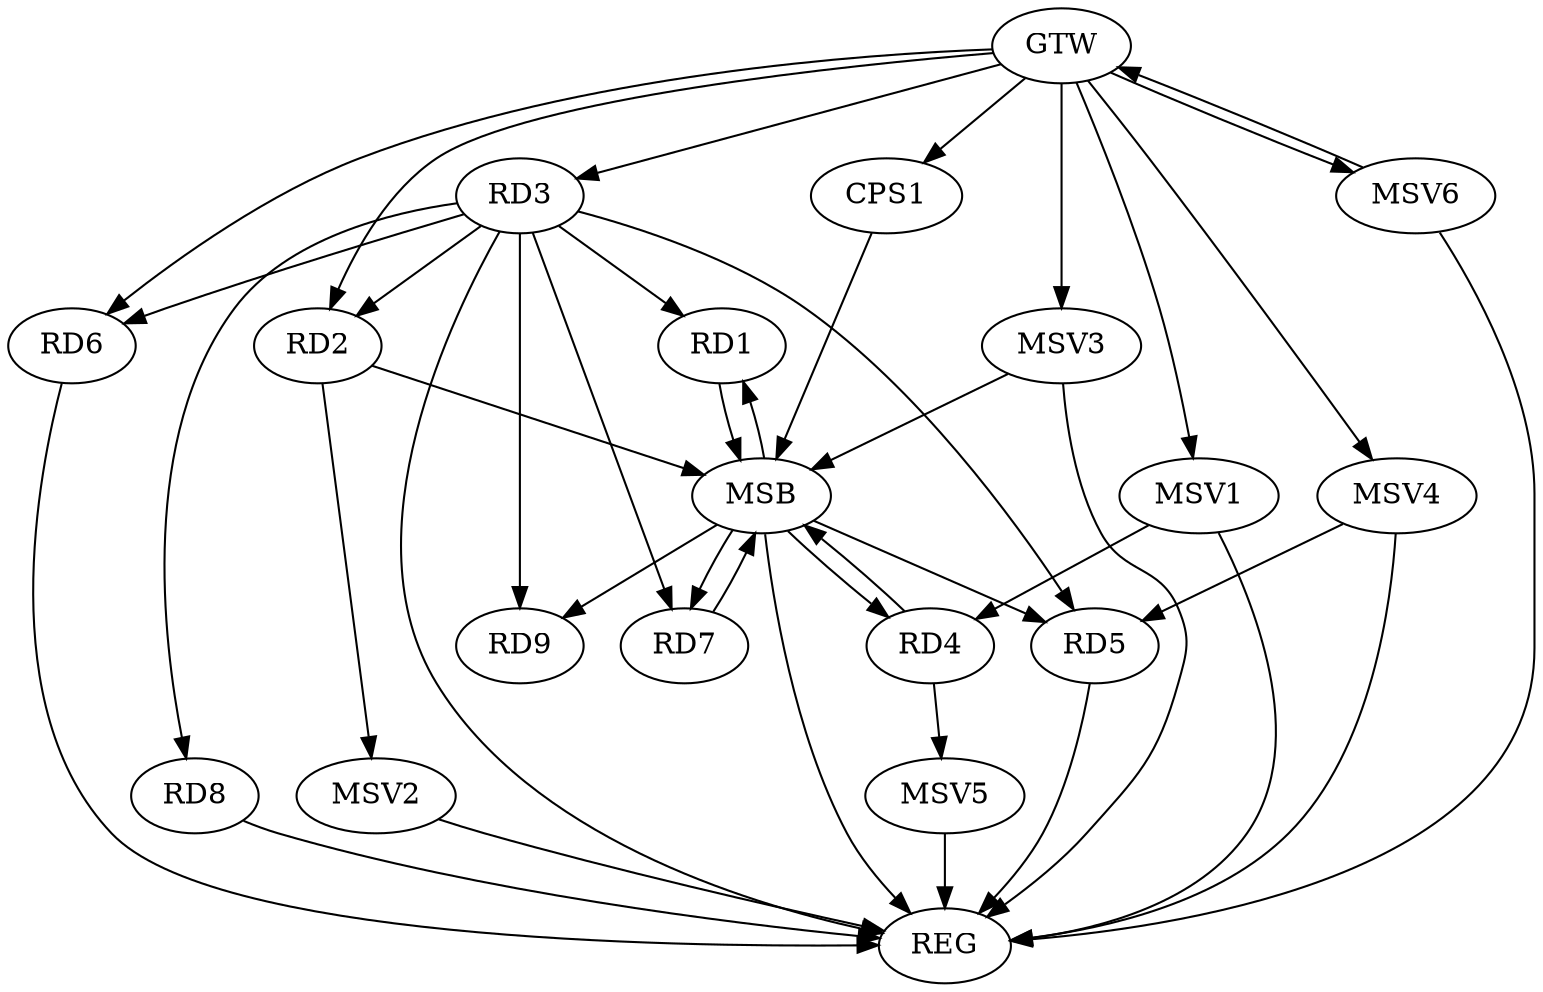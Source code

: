 strict digraph G {
  RD1 [ label="RD1" ];
  RD2 [ label="RD2" ];
  RD3 [ label="RD3" ];
  RD4 [ label="RD4" ];
  RD5 [ label="RD5" ];
  RD6 [ label="RD6" ];
  RD7 [ label="RD7" ];
  RD8 [ label="RD8" ];
  RD9 [ label="RD9" ];
  CPS1 [ label="CPS1" ];
  GTW [ label="GTW" ];
  REG [ label="REG" ];
  MSB [ label="MSB" ];
  MSV1 [ label="MSV1" ];
  MSV2 [ label="MSV2" ];
  MSV3 [ label="MSV3" ];
  MSV4 [ label="MSV4" ];
  MSV5 [ label="MSV5" ];
  MSV6 [ label="MSV6" ];
  RD3 -> RD7;
  GTW -> RD2;
  GTW -> RD3;
  GTW -> RD6;
  GTW -> CPS1;
  RD3 -> REG;
  RD5 -> REG;
  RD6 -> REG;
  RD8 -> REG;
  RD1 -> MSB;
  MSB -> REG;
  RD2 -> MSB;
  MSB -> RD4;
  MSB -> RD5;
  MSB -> RD9;
  RD4 -> MSB;
  MSB -> RD1;
  RD7 -> MSB;
  CPS1 -> MSB;
  MSB -> RD7;
  RD3 -> RD1;
  RD3 -> RD9;
  RD3 -> RD8;
  RD3 -> RD2;
  RD3 -> RD6;
  RD3 -> RD5;
  MSV1 -> RD4;
  GTW -> MSV1;
  MSV1 -> REG;
  RD2 -> MSV2;
  MSV2 -> REG;
  MSV3 -> MSB;
  GTW -> MSV3;
  MSV3 -> REG;
  MSV4 -> RD5;
  GTW -> MSV4;
  MSV4 -> REG;
  RD4 -> MSV5;
  MSV5 -> REG;
  MSV6 -> GTW;
  GTW -> MSV6;
  MSV6 -> REG;
}
